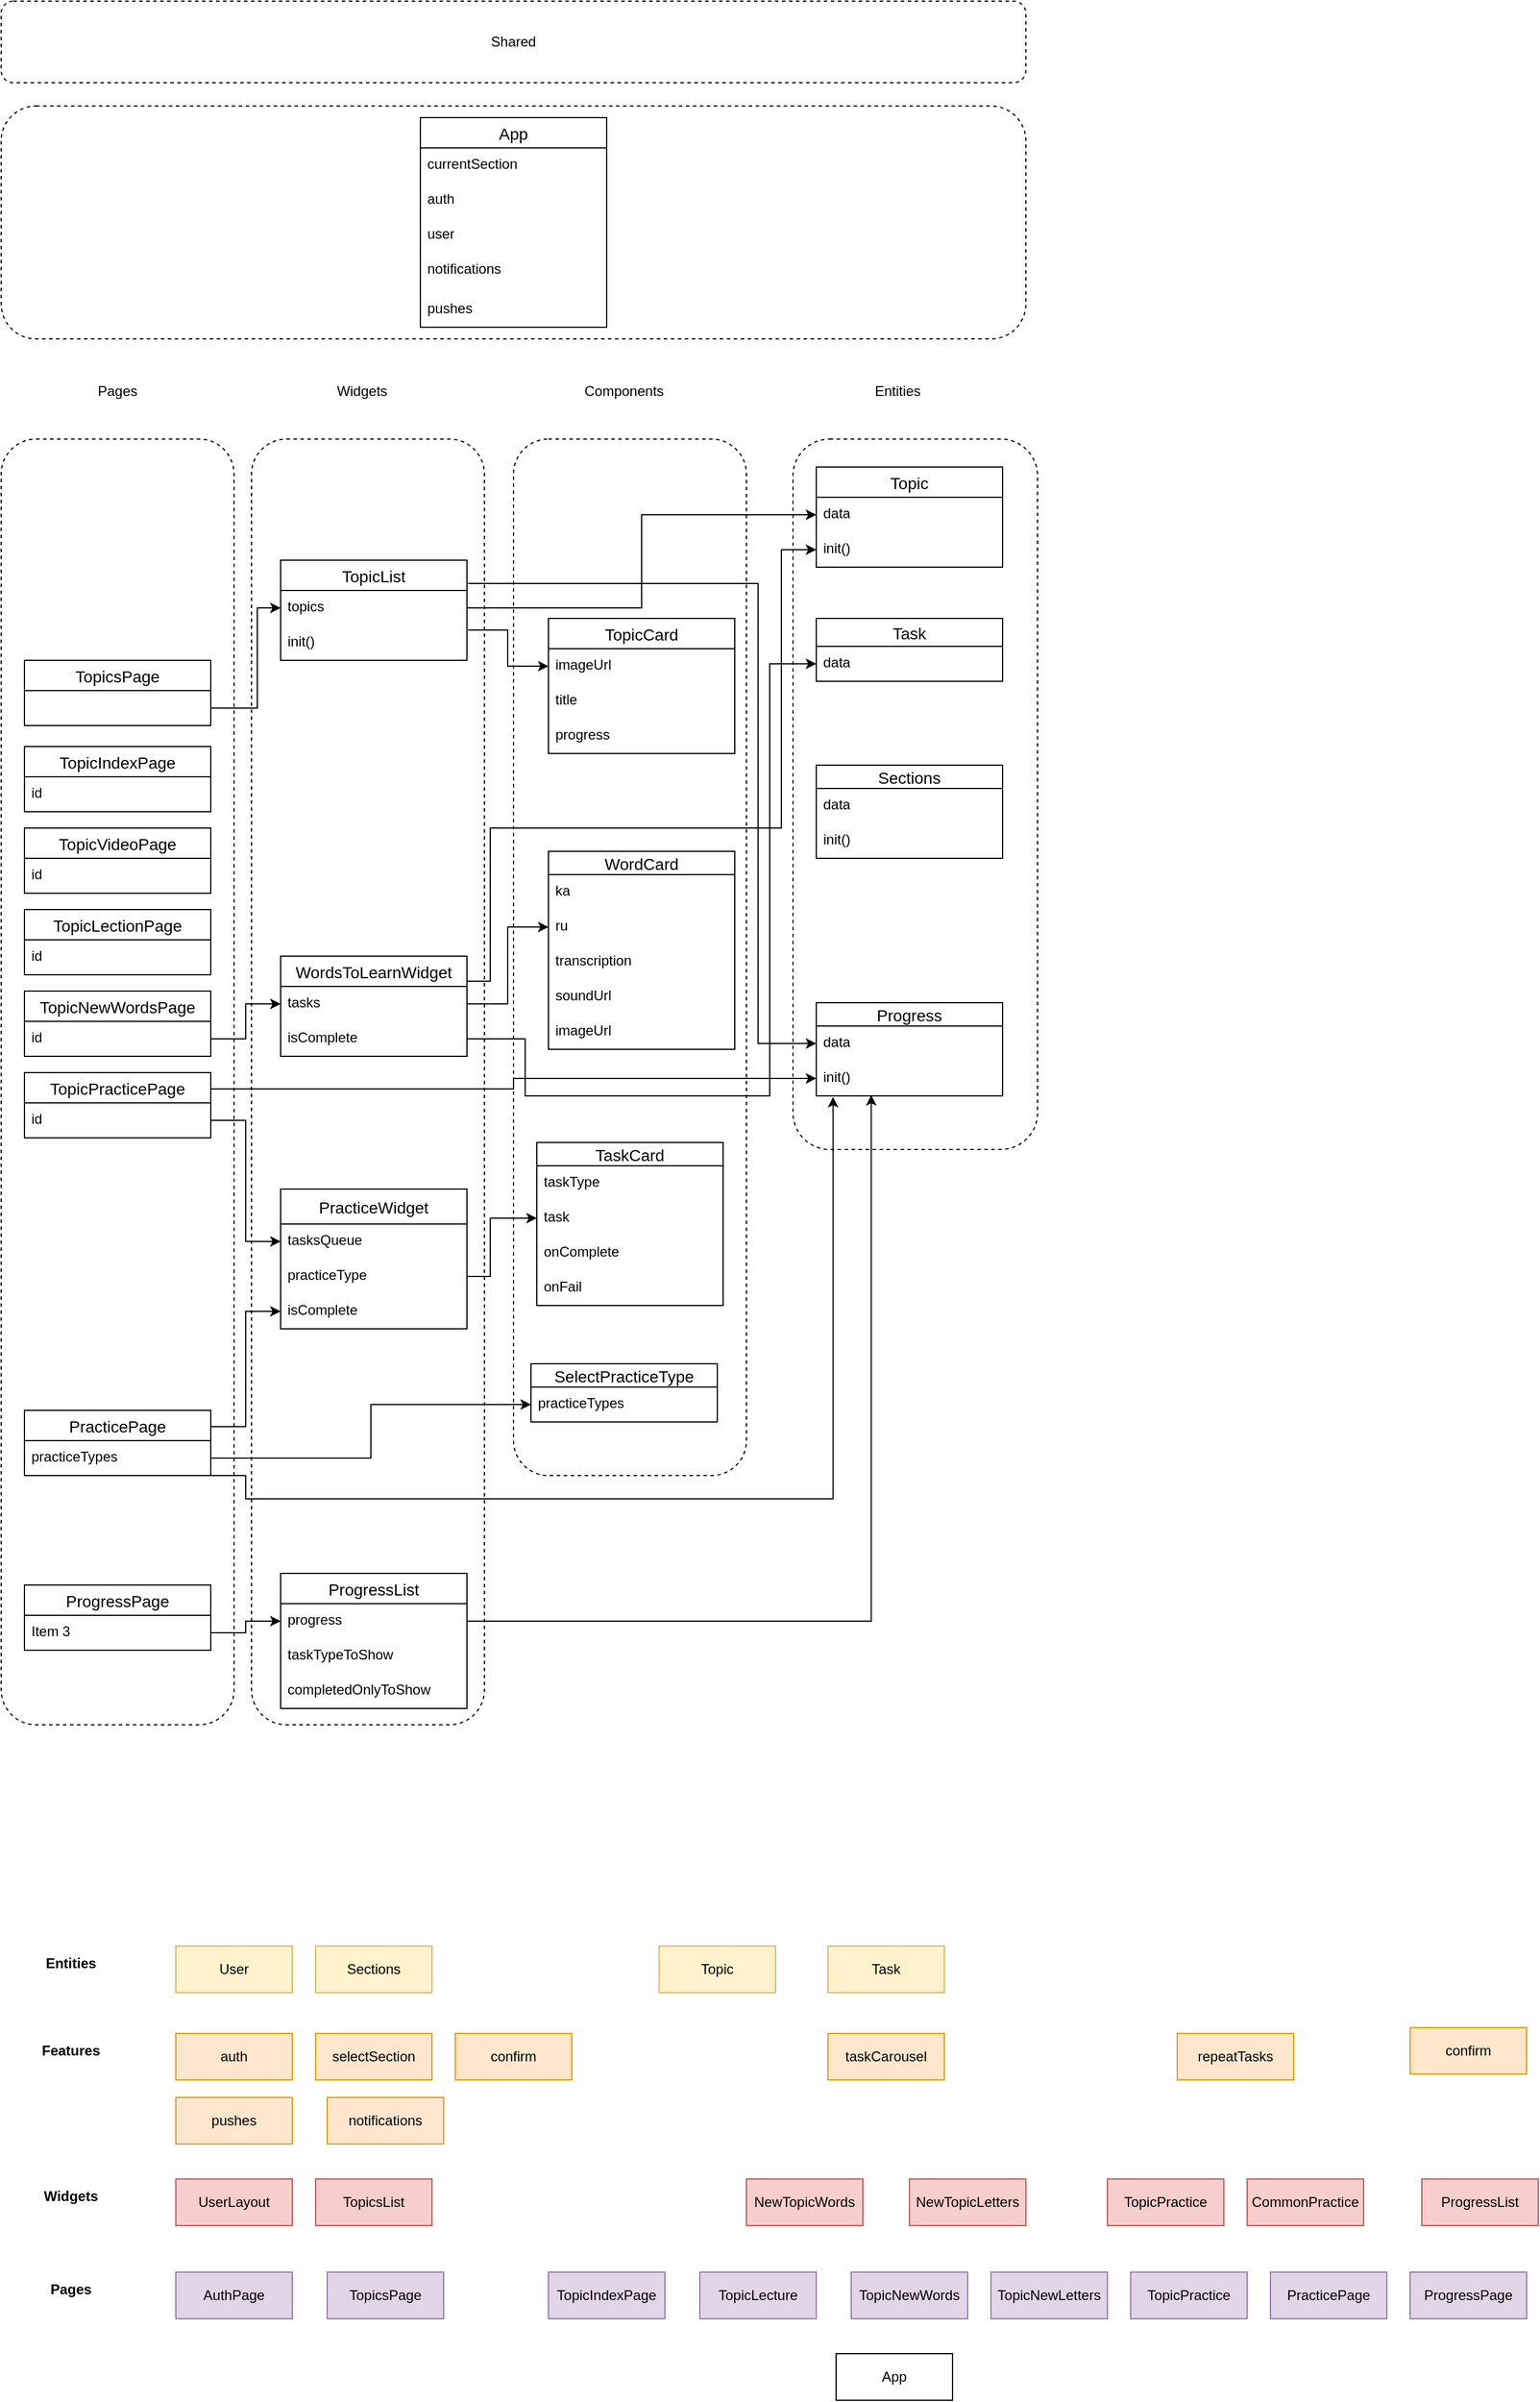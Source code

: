 <mxfile version="24.0.6" type="device">
  <diagram name="Page-1" id="sZi7YRQUznMkWtvt5kRm">
    <mxGraphModel dx="1313" dy="1832" grid="1" gridSize="10" guides="1" tooltips="1" connect="1" arrows="1" fold="1" page="1" pageScale="1" pageWidth="827" pageHeight="1169" math="0" shadow="0">
      <root>
        <mxCell id="0" />
        <mxCell id="1" parent="0" />
        <mxCell id="WkTNOZYevjF56CsXgl2D-112" value="" style="rounded=1;whiteSpace=wrap;html=1;dashed=1;" parent="1" vertex="1">
          <mxGeometry x="10" y="-300" width="880" height="200" as="geometry" />
        </mxCell>
        <mxCell id="WkTNOZYevjF56CsXgl2D-109" value="" style="rounded=1;whiteSpace=wrap;html=1;dashed=1;" parent="1" vertex="1">
          <mxGeometry x="10" y="-14" width="200" height="1104" as="geometry" />
        </mxCell>
        <mxCell id="WkTNOZYevjF56CsXgl2D-108" value="" style="rounded=1;whiteSpace=wrap;html=1;dashed=1;" parent="1" vertex="1">
          <mxGeometry x="225" y="-14" width="200" height="1104" as="geometry" />
        </mxCell>
        <mxCell id="WkTNOZYevjF56CsXgl2D-106" value="" style="rounded=1;whiteSpace=wrap;html=1;dashed=1;" parent="1" vertex="1">
          <mxGeometry x="450" y="-14" width="200" height="890" as="geometry" />
        </mxCell>
        <mxCell id="WkTNOZYevjF56CsXgl2D-104" value="" style="rounded=1;whiteSpace=wrap;html=1;dashed=1;" parent="1" vertex="1">
          <mxGeometry x="690" y="-14" width="210" height="610" as="geometry" />
        </mxCell>
        <mxCell id="WkTNOZYevjF56CsXgl2D-1" value="App" style="swimlane;fontStyle=0;childLayout=stackLayout;horizontal=1;startSize=26;horizontalStack=0;resizeParent=1;resizeParentMax=0;resizeLast=0;collapsible=1;marginBottom=0;align=center;fontSize=14;" parent="1" vertex="1">
          <mxGeometry x="370" y="-290" width="160" height="180" as="geometry" />
        </mxCell>
        <mxCell id="WkTNOZYevjF56CsXgl2D-2" value="currentSection" style="text;strokeColor=none;fillColor=none;spacingLeft=4;spacingRight=4;overflow=hidden;rotatable=0;points=[[0,0.5],[1,0.5]];portConstraint=eastwest;fontSize=12;whiteSpace=wrap;html=1;" parent="WkTNOZYevjF56CsXgl2D-1" vertex="1">
          <mxGeometry y="26" width="160" height="30" as="geometry" />
        </mxCell>
        <mxCell id="WkTNOZYevjF56CsXgl2D-3" value="auth" style="text;strokeColor=none;fillColor=none;spacingLeft=4;spacingRight=4;overflow=hidden;rotatable=0;points=[[0,0.5],[1,0.5]];portConstraint=eastwest;fontSize=12;whiteSpace=wrap;html=1;" parent="WkTNOZYevjF56CsXgl2D-1" vertex="1">
          <mxGeometry y="56" width="160" height="30" as="geometry" />
        </mxCell>
        <mxCell id="WkTNOZYevjF56CsXgl2D-4" value="user" style="text;strokeColor=none;fillColor=none;spacingLeft=4;spacingRight=4;overflow=hidden;rotatable=0;points=[[0,0.5],[1,0.5]];portConstraint=eastwest;fontSize=12;whiteSpace=wrap;html=1;" parent="WkTNOZYevjF56CsXgl2D-1" vertex="1">
          <mxGeometry y="86" width="160" height="30" as="geometry" />
        </mxCell>
        <mxCell id="WkTNOZYevjF56CsXgl2D-101" value="notifications" style="text;strokeColor=none;fillColor=none;spacingLeft=4;spacingRight=4;overflow=hidden;rotatable=0;points=[[0,0.5],[1,0.5]];portConstraint=eastwest;fontSize=12;whiteSpace=wrap;html=1;" parent="WkTNOZYevjF56CsXgl2D-1" vertex="1">
          <mxGeometry y="116" width="160" height="34" as="geometry" />
        </mxCell>
        <mxCell id="WkTNOZYevjF56CsXgl2D-102" value="pushes" style="text;strokeColor=none;fillColor=none;spacingLeft=4;spacingRight=4;overflow=hidden;rotatable=0;points=[[0,0.5],[1,0.5]];portConstraint=eastwest;fontSize=12;whiteSpace=wrap;html=1;" parent="WkTNOZYevjF56CsXgl2D-1" vertex="1">
          <mxGeometry y="150" width="160" height="30" as="geometry" />
        </mxCell>
        <mxCell id="WkTNOZYevjF56CsXgl2D-5" value="Topic" style="swimlane;fontStyle=0;childLayout=stackLayout;horizontal=1;startSize=26;horizontalStack=0;resizeParent=1;resizeParentMax=0;resizeLast=0;collapsible=1;marginBottom=0;align=center;fontSize=14;" parent="1" vertex="1">
          <mxGeometry x="710" y="10" width="160" height="86" as="geometry" />
        </mxCell>
        <mxCell id="WkTNOZYevjF56CsXgl2D-6" value="data" style="text;strokeColor=none;fillColor=none;spacingLeft=4;spacingRight=4;overflow=hidden;rotatable=0;points=[[0,0.5],[1,0.5]];portConstraint=eastwest;fontSize=12;whiteSpace=wrap;html=1;" parent="WkTNOZYevjF56CsXgl2D-5" vertex="1">
          <mxGeometry y="26" width="160" height="30" as="geometry" />
        </mxCell>
        <mxCell id="WkTNOZYevjF56CsXgl2D-8" value="init()" style="text;strokeColor=none;fillColor=none;spacingLeft=4;spacingRight=4;overflow=hidden;rotatable=0;points=[[0,0.5],[1,0.5]];portConstraint=eastwest;fontSize=12;whiteSpace=wrap;html=1;" parent="WkTNOZYevjF56CsXgl2D-5" vertex="1">
          <mxGeometry y="56" width="160" height="30" as="geometry" />
        </mxCell>
        <mxCell id="WkTNOZYevjF56CsXgl2D-9" value="Sections" style="swimlane;fontStyle=0;childLayout=stackLayout;horizontal=1;startSize=20;horizontalStack=0;resizeParent=1;resizeParentMax=0;resizeLast=0;collapsible=1;marginBottom=0;align=center;fontSize=14;" parent="1" vertex="1">
          <mxGeometry x="710" y="266" width="160" height="80" as="geometry" />
        </mxCell>
        <mxCell id="WkTNOZYevjF56CsXgl2D-10" value="data" style="text;strokeColor=none;fillColor=none;spacingLeft=4;spacingRight=4;overflow=hidden;rotatable=0;points=[[0,0.5],[1,0.5]];portConstraint=eastwest;fontSize=12;whiteSpace=wrap;html=1;" parent="WkTNOZYevjF56CsXgl2D-9" vertex="1">
          <mxGeometry y="20" width="160" height="30" as="geometry" />
        </mxCell>
        <mxCell id="WkTNOZYevjF56CsXgl2D-11" value="init()" style="text;strokeColor=none;fillColor=none;spacingLeft=4;spacingRight=4;overflow=hidden;rotatable=0;points=[[0,0.5],[1,0.5]];portConstraint=eastwest;fontSize=12;whiteSpace=wrap;html=1;" parent="WkTNOZYevjF56CsXgl2D-9" vertex="1">
          <mxGeometry y="50" width="160" height="30" as="geometry" />
        </mxCell>
        <mxCell id="WkTNOZYevjF56CsXgl2D-16" value="Progress" style="swimlane;fontStyle=0;childLayout=stackLayout;horizontal=1;startSize=20;horizontalStack=0;resizeParent=1;resizeParentMax=0;resizeLast=0;collapsible=1;marginBottom=0;align=center;fontSize=14;" parent="1" vertex="1">
          <mxGeometry x="710" y="470" width="160" height="80" as="geometry" />
        </mxCell>
        <mxCell id="WkTNOZYevjF56CsXgl2D-17" value="data" style="text;strokeColor=none;fillColor=none;spacingLeft=4;spacingRight=4;overflow=hidden;rotatable=0;points=[[0,0.5],[1,0.5]];portConstraint=eastwest;fontSize=12;whiteSpace=wrap;html=1;" parent="WkTNOZYevjF56CsXgl2D-16" vertex="1">
          <mxGeometry y="20" width="160" height="30" as="geometry" />
        </mxCell>
        <mxCell id="WkTNOZYevjF56CsXgl2D-18" value="init()" style="text;strokeColor=none;fillColor=none;spacingLeft=4;spacingRight=4;overflow=hidden;rotatable=0;points=[[0,0.5],[1,0.5]];portConstraint=eastwest;fontSize=12;whiteSpace=wrap;html=1;" parent="WkTNOZYevjF56CsXgl2D-16" vertex="1">
          <mxGeometry y="50" width="160" height="30" as="geometry" />
        </mxCell>
        <mxCell id="WkTNOZYevjF56CsXgl2D-23" value="TopicsPage" style="swimlane;fontStyle=0;childLayout=stackLayout;horizontal=1;startSize=26;horizontalStack=0;resizeParent=1;resizeParentMax=0;resizeLast=0;collapsible=1;marginBottom=0;align=center;fontSize=14;" parent="1" vertex="1">
          <mxGeometry x="30" y="176" width="160" height="56" as="geometry" />
        </mxCell>
        <mxCell id="WkTNOZYevjF56CsXgl2D-27" value="PracticePage" style="swimlane;fontStyle=0;childLayout=stackLayout;horizontal=1;startSize=26;horizontalStack=0;resizeParent=1;resizeParentMax=0;resizeLast=0;collapsible=1;marginBottom=0;align=center;fontSize=14;" parent="1" vertex="1">
          <mxGeometry x="30" y="820" width="160" height="56" as="geometry" />
        </mxCell>
        <mxCell id="WkTNOZYevjF56CsXgl2D-28" value="practiceTypes" style="text;strokeColor=none;fillColor=none;spacingLeft=4;spacingRight=4;overflow=hidden;rotatable=0;points=[[0,0.5],[1,0.5]];portConstraint=eastwest;fontSize=12;whiteSpace=wrap;html=1;" parent="WkTNOZYevjF56CsXgl2D-27" vertex="1">
          <mxGeometry y="26" width="160" height="30" as="geometry" />
        </mxCell>
        <mxCell id="WkTNOZYevjF56CsXgl2D-29" value="Task" style="swimlane;fontStyle=0;childLayout=stackLayout;horizontal=1;startSize=24;horizontalStack=0;resizeParent=1;resizeParentMax=0;resizeLast=0;collapsible=1;marginBottom=0;align=center;fontSize=14;" parent="1" vertex="1">
          <mxGeometry x="710" y="140" width="160" height="54" as="geometry" />
        </mxCell>
        <mxCell id="WkTNOZYevjF56CsXgl2D-30" value="data" style="text;strokeColor=none;fillColor=none;spacingLeft=4;spacingRight=4;overflow=hidden;rotatable=0;points=[[0,0.5],[1,0.5]];portConstraint=eastwest;fontSize=12;whiteSpace=wrap;html=1;" parent="WkTNOZYevjF56CsXgl2D-29" vertex="1">
          <mxGeometry y="24" width="160" height="30" as="geometry" />
        </mxCell>
        <mxCell id="WkTNOZYevjF56CsXgl2D-33" value="ProgressPage" style="swimlane;fontStyle=0;childLayout=stackLayout;horizontal=1;startSize=26;horizontalStack=0;resizeParent=1;resizeParentMax=0;resizeLast=0;collapsible=1;marginBottom=0;align=center;fontSize=14;" parent="1" vertex="1">
          <mxGeometry x="30" y="970" width="160" height="56" as="geometry" />
        </mxCell>
        <mxCell id="WkTNOZYevjF56CsXgl2D-34" value="Item 3" style="text;strokeColor=none;fillColor=none;spacingLeft=4;spacingRight=4;overflow=hidden;rotatable=0;points=[[0,0.5],[1,0.5]];portConstraint=eastwest;fontSize=12;whiteSpace=wrap;html=1;" parent="WkTNOZYevjF56CsXgl2D-33" vertex="1">
          <mxGeometry y="26" width="160" height="30" as="geometry" />
        </mxCell>
        <mxCell id="WkTNOZYevjF56CsXgl2D-35" value="TopicIndexPage" style="swimlane;fontStyle=0;childLayout=stackLayout;horizontal=1;startSize=26;horizontalStack=0;resizeParent=1;resizeParentMax=0;resizeLast=0;collapsible=1;marginBottom=0;align=center;fontSize=14;" parent="1" vertex="1">
          <mxGeometry x="30" y="250" width="160" height="56" as="geometry" />
        </mxCell>
        <mxCell id="WkTNOZYevjF56CsXgl2D-36" value="id" style="text;strokeColor=none;fillColor=none;spacingLeft=4;spacingRight=4;overflow=hidden;rotatable=0;points=[[0,0.5],[1,0.5]];portConstraint=eastwest;fontSize=12;whiteSpace=wrap;html=1;" parent="WkTNOZYevjF56CsXgl2D-35" vertex="1">
          <mxGeometry y="26" width="160" height="30" as="geometry" />
        </mxCell>
        <mxCell id="WkTNOZYevjF56CsXgl2D-37" value="TopicVideoPage" style="swimlane;fontStyle=0;childLayout=stackLayout;horizontal=1;startSize=26;horizontalStack=0;resizeParent=1;resizeParentMax=0;resizeLast=0;collapsible=1;marginBottom=0;align=center;fontSize=14;" parent="1" vertex="1">
          <mxGeometry x="30" y="320" width="160" height="56" as="geometry" />
        </mxCell>
        <mxCell id="WkTNOZYevjF56CsXgl2D-38" value="id" style="text;strokeColor=none;fillColor=none;spacingLeft=4;spacingRight=4;overflow=hidden;rotatable=0;points=[[0,0.5],[1,0.5]];portConstraint=eastwest;fontSize=12;whiteSpace=wrap;html=1;" parent="WkTNOZYevjF56CsXgl2D-37" vertex="1">
          <mxGeometry y="26" width="160" height="30" as="geometry" />
        </mxCell>
        <mxCell id="WkTNOZYevjF56CsXgl2D-39" value="TopicLectionPage" style="swimlane;fontStyle=0;childLayout=stackLayout;horizontal=1;startSize=26;horizontalStack=0;resizeParent=1;resizeParentMax=0;resizeLast=0;collapsible=1;marginBottom=0;align=center;fontSize=14;" parent="1" vertex="1">
          <mxGeometry x="30" y="390" width="160" height="56" as="geometry" />
        </mxCell>
        <mxCell id="WkTNOZYevjF56CsXgl2D-40" value="id" style="text;strokeColor=none;fillColor=none;spacingLeft=4;spacingRight=4;overflow=hidden;rotatable=0;points=[[0,0.5],[1,0.5]];portConstraint=eastwest;fontSize=12;whiteSpace=wrap;html=1;" parent="WkTNOZYevjF56CsXgl2D-39" vertex="1">
          <mxGeometry y="26" width="160" height="30" as="geometry" />
        </mxCell>
        <mxCell id="WkTNOZYevjF56CsXgl2D-42" value="TopicNewWordsPage" style="swimlane;fontStyle=0;childLayout=stackLayout;horizontal=1;startSize=26;horizontalStack=0;resizeParent=1;resizeParentMax=0;resizeLast=0;collapsible=1;marginBottom=0;align=center;fontSize=14;" parent="1" vertex="1">
          <mxGeometry x="30" y="460" width="160" height="56" as="geometry" />
        </mxCell>
        <mxCell id="WkTNOZYevjF56CsXgl2D-43" value="id" style="text;strokeColor=none;fillColor=none;spacingLeft=4;spacingRight=4;overflow=hidden;rotatable=0;points=[[0,0.5],[1,0.5]];portConstraint=eastwest;fontSize=12;whiteSpace=wrap;html=1;" parent="WkTNOZYevjF56CsXgl2D-42" vertex="1">
          <mxGeometry y="26" width="160" height="30" as="geometry" />
        </mxCell>
        <mxCell id="WkTNOZYevjF56CsXgl2D-44" value="TopicPracticePage" style="swimlane;fontStyle=0;childLayout=stackLayout;horizontal=1;startSize=26;horizontalStack=0;resizeParent=1;resizeParentMax=0;resizeLast=0;collapsible=1;marginBottom=0;align=center;fontSize=14;" parent="1" vertex="1">
          <mxGeometry x="30" y="530" width="160" height="56" as="geometry" />
        </mxCell>
        <mxCell id="WkTNOZYevjF56CsXgl2D-45" value="id" style="text;strokeColor=none;fillColor=none;spacingLeft=4;spacingRight=4;overflow=hidden;rotatable=0;points=[[0,0.5],[1,0.5]];portConstraint=eastwest;fontSize=12;whiteSpace=wrap;html=1;" parent="WkTNOZYevjF56CsXgl2D-44" vertex="1">
          <mxGeometry y="26" width="160" height="30" as="geometry" />
        </mxCell>
        <mxCell id="WkTNOZYevjF56CsXgl2D-46" value="TopicList" style="swimlane;fontStyle=0;childLayout=stackLayout;horizontal=1;startSize=26;horizontalStack=0;resizeParent=1;resizeParentMax=0;resizeLast=0;collapsible=1;marginBottom=0;align=center;fontSize=14;" parent="1" vertex="1">
          <mxGeometry x="250" y="90" width="160" height="86" as="geometry" />
        </mxCell>
        <mxCell id="WkTNOZYevjF56CsXgl2D-47" value="topics" style="text;strokeColor=none;fillColor=none;spacingLeft=4;spacingRight=4;overflow=hidden;rotatable=0;points=[[0,0.5],[1,0.5]];portConstraint=eastwest;fontSize=12;whiteSpace=wrap;html=1;" parent="WkTNOZYevjF56CsXgl2D-46" vertex="1">
          <mxGeometry y="26" width="160" height="30" as="geometry" />
        </mxCell>
        <mxCell id="WkTNOZYevjF56CsXgl2D-48" value="init()" style="text;strokeColor=none;fillColor=none;spacingLeft=4;spacingRight=4;overflow=hidden;rotatable=0;points=[[0,0.5],[1,0.5]];portConstraint=eastwest;fontSize=12;whiteSpace=wrap;html=1;" parent="WkTNOZYevjF56CsXgl2D-46" vertex="1">
          <mxGeometry y="56" width="160" height="30" as="geometry" />
        </mxCell>
        <mxCell id="WkTNOZYevjF56CsXgl2D-50" style="edgeStyle=orthogonalEdgeStyle;rounded=0;orthogonalLoop=1;jettySize=auto;html=1;exitX=1;exitY=0.75;exitDx=0;exitDy=0;entryX=0;entryY=0.5;entryDx=0;entryDy=0;" parent="1" source="WkTNOZYevjF56CsXgl2D-23" target="WkTNOZYevjF56CsXgl2D-47" edge="1">
          <mxGeometry relative="1" as="geometry">
            <mxPoint x="230" y="217" as="sourcePoint" />
            <Array as="points">
              <mxPoint x="230" y="217" />
              <mxPoint x="230" y="131" />
            </Array>
          </mxGeometry>
        </mxCell>
        <mxCell id="WkTNOZYevjF56CsXgl2D-51" value="TopicCard" style="swimlane;fontStyle=0;childLayout=stackLayout;horizontal=1;startSize=26;horizontalStack=0;resizeParent=1;resizeParentMax=0;resizeLast=0;collapsible=1;marginBottom=0;align=center;fontSize=14;" parent="1" vertex="1">
          <mxGeometry x="480" y="140" width="160" height="116" as="geometry" />
        </mxCell>
        <mxCell id="WkTNOZYevjF56CsXgl2D-52" value="imageUrl" style="text;strokeColor=none;fillColor=none;spacingLeft=4;spacingRight=4;overflow=hidden;rotatable=0;points=[[0,0.5],[1,0.5]];portConstraint=eastwest;fontSize=12;whiteSpace=wrap;html=1;" parent="WkTNOZYevjF56CsXgl2D-51" vertex="1">
          <mxGeometry y="26" width="160" height="30" as="geometry" />
        </mxCell>
        <mxCell id="WkTNOZYevjF56CsXgl2D-53" value="title" style="text;strokeColor=none;fillColor=none;spacingLeft=4;spacingRight=4;overflow=hidden;rotatable=0;points=[[0,0.5],[1,0.5]];portConstraint=eastwest;fontSize=12;whiteSpace=wrap;html=1;" parent="WkTNOZYevjF56CsXgl2D-51" vertex="1">
          <mxGeometry y="56" width="160" height="30" as="geometry" />
        </mxCell>
        <mxCell id="WkTNOZYevjF56CsXgl2D-54" value="progress" style="text;strokeColor=none;fillColor=none;spacingLeft=4;spacingRight=4;overflow=hidden;rotatable=0;points=[[0,0.5],[1,0.5]];portConstraint=eastwest;fontSize=12;whiteSpace=wrap;html=1;" parent="WkTNOZYevjF56CsXgl2D-51" vertex="1">
          <mxGeometry y="86" width="160" height="30" as="geometry" />
        </mxCell>
        <mxCell id="WkTNOZYevjF56CsXgl2D-58" value="WordsToLearnWidget" style="swimlane;fontStyle=0;childLayout=stackLayout;horizontal=1;startSize=26;horizontalStack=0;resizeParent=1;resizeParentMax=0;resizeLast=0;collapsible=1;marginBottom=0;align=center;fontSize=14;" parent="1" vertex="1">
          <mxGeometry x="250" y="430" width="160" height="86" as="geometry" />
        </mxCell>
        <mxCell id="WkTNOZYevjF56CsXgl2D-59" value="tasks" style="text;strokeColor=none;fillColor=none;spacingLeft=4;spacingRight=4;overflow=hidden;rotatable=0;points=[[0,0.5],[1,0.5]];portConstraint=eastwest;fontSize=12;whiteSpace=wrap;html=1;" parent="WkTNOZYevjF56CsXgl2D-58" vertex="1">
          <mxGeometry y="26" width="160" height="30" as="geometry" />
        </mxCell>
        <mxCell id="WkTNOZYevjF56CsXgl2D-60" value="isComplete" style="text;strokeColor=none;fillColor=none;spacingLeft=4;spacingRight=4;overflow=hidden;rotatable=0;points=[[0,0.5],[1,0.5]];portConstraint=eastwest;fontSize=12;whiteSpace=wrap;html=1;" parent="WkTNOZYevjF56CsXgl2D-58" vertex="1">
          <mxGeometry y="56" width="160" height="30" as="geometry" />
        </mxCell>
        <mxCell id="WkTNOZYevjF56CsXgl2D-62" value="WordCard" style="swimlane;fontStyle=0;childLayout=stackLayout;horizontal=1;startSize=20;horizontalStack=0;resizeParent=1;resizeParentMax=0;resizeLast=0;collapsible=1;marginBottom=0;align=center;fontSize=14;" parent="1" vertex="1">
          <mxGeometry x="480" y="340" width="160" height="170" as="geometry" />
        </mxCell>
        <mxCell id="WkTNOZYevjF56CsXgl2D-63" value="ka" style="text;strokeColor=none;fillColor=none;spacingLeft=4;spacingRight=4;overflow=hidden;rotatable=0;points=[[0,0.5],[1,0.5]];portConstraint=eastwest;fontSize=12;whiteSpace=wrap;html=1;" parent="WkTNOZYevjF56CsXgl2D-62" vertex="1">
          <mxGeometry y="20" width="160" height="30" as="geometry" />
        </mxCell>
        <mxCell id="WkTNOZYevjF56CsXgl2D-64" value="ru" style="text;strokeColor=none;fillColor=none;spacingLeft=4;spacingRight=4;overflow=hidden;rotatable=0;points=[[0,0.5],[1,0.5]];portConstraint=eastwest;fontSize=12;whiteSpace=wrap;html=1;" parent="WkTNOZYevjF56CsXgl2D-62" vertex="1">
          <mxGeometry y="50" width="160" height="30" as="geometry" />
        </mxCell>
        <mxCell id="WkTNOZYevjF56CsXgl2D-65" value="transcription" style="text;strokeColor=none;fillColor=none;spacingLeft=4;spacingRight=4;overflow=hidden;rotatable=0;points=[[0,0.5],[1,0.5]];portConstraint=eastwest;fontSize=12;whiteSpace=wrap;html=1;" parent="WkTNOZYevjF56CsXgl2D-62" vertex="1">
          <mxGeometry y="80" width="160" height="30" as="geometry" />
        </mxCell>
        <mxCell id="WkTNOZYevjF56CsXgl2D-66" value="soundUrl" style="text;strokeColor=none;fillColor=none;spacingLeft=4;spacingRight=4;overflow=hidden;rotatable=0;points=[[0,0.5],[1,0.5]];portConstraint=eastwest;fontSize=12;whiteSpace=wrap;html=1;" parent="WkTNOZYevjF56CsXgl2D-62" vertex="1">
          <mxGeometry y="110" width="160" height="30" as="geometry" />
        </mxCell>
        <mxCell id="WkTNOZYevjF56CsXgl2D-67" value="imageUrl" style="text;strokeColor=none;fillColor=none;spacingLeft=4;spacingRight=4;overflow=hidden;rotatable=0;points=[[0,0.5],[1,0.5]];portConstraint=eastwest;fontSize=12;whiteSpace=wrap;html=1;" parent="WkTNOZYevjF56CsXgl2D-62" vertex="1">
          <mxGeometry y="140" width="160" height="30" as="geometry" />
        </mxCell>
        <mxCell id="WkTNOZYevjF56CsXgl2D-70" style="edgeStyle=orthogonalEdgeStyle;rounded=0;orthogonalLoop=1;jettySize=auto;html=1;exitX=1;exitY=0.25;exitDx=0;exitDy=0;entryX=0;entryY=0.5;entryDx=0;entryDy=0;" parent="1" source="WkTNOZYevjF56CsXgl2D-58" target="WkTNOZYevjF56CsXgl2D-8" edge="1">
          <mxGeometry relative="1" as="geometry">
            <Array as="points">
              <mxPoint x="430" y="451" />
              <mxPoint x="430" y="320" />
              <mxPoint x="680" y="320" />
              <mxPoint x="680" y="81" />
            </Array>
          </mxGeometry>
        </mxCell>
        <mxCell id="WkTNOZYevjF56CsXgl2D-72" value="PracticeWidget" style="swimlane;fontStyle=0;childLayout=stackLayout;horizontal=1;startSize=30;horizontalStack=0;resizeParent=1;resizeParentMax=0;resizeLast=0;collapsible=1;marginBottom=0;align=center;fontSize=14;" parent="1" vertex="1">
          <mxGeometry x="250" y="630" width="160" height="120" as="geometry" />
        </mxCell>
        <mxCell id="WkTNOZYevjF56CsXgl2D-73" value="tasksQueue" style="text;strokeColor=none;fillColor=none;spacingLeft=4;spacingRight=4;overflow=hidden;rotatable=0;points=[[0,0.5],[1,0.5]];portConstraint=eastwest;fontSize=12;whiteSpace=wrap;html=1;" parent="WkTNOZYevjF56CsXgl2D-72" vertex="1">
          <mxGeometry y="30" width="160" height="30" as="geometry" />
        </mxCell>
        <mxCell id="WkTNOZYevjF56CsXgl2D-74" value="practiceType" style="text;strokeColor=none;fillColor=none;spacingLeft=4;spacingRight=4;overflow=hidden;rotatable=0;points=[[0,0.5],[1,0.5]];portConstraint=eastwest;fontSize=12;whiteSpace=wrap;html=1;" parent="WkTNOZYevjF56CsXgl2D-72" vertex="1">
          <mxGeometry y="60" width="160" height="30" as="geometry" />
        </mxCell>
        <mxCell id="WkTNOZYevjF56CsXgl2D-75" value="isComplete" style="text;strokeColor=none;fillColor=none;spacingLeft=4;spacingRight=4;overflow=hidden;rotatable=0;points=[[0,0.5],[1,0.5]];portConstraint=eastwest;fontSize=12;whiteSpace=wrap;html=1;" parent="WkTNOZYevjF56CsXgl2D-72" vertex="1">
          <mxGeometry y="90" width="160" height="30" as="geometry" />
        </mxCell>
        <mxCell id="WkTNOZYevjF56CsXgl2D-77" value="SelectPracticeType" style="swimlane;fontStyle=0;childLayout=stackLayout;horizontal=1;startSize=20;horizontalStack=0;resizeParent=1;resizeParentMax=0;resizeLast=0;collapsible=1;marginBottom=0;align=center;fontSize=14;" parent="1" vertex="1">
          <mxGeometry x="465" y="780" width="160" height="50" as="geometry" />
        </mxCell>
        <mxCell id="WkTNOZYevjF56CsXgl2D-78" value="practiceTypes" style="text;strokeColor=none;fillColor=none;spacingLeft=4;spacingRight=4;overflow=hidden;rotatable=0;points=[[0,0.5],[1,0.5]];portConstraint=eastwest;fontSize=12;whiteSpace=wrap;html=1;" parent="WkTNOZYevjF56CsXgl2D-77" vertex="1">
          <mxGeometry y="20" width="160" height="30" as="geometry" />
        </mxCell>
        <mxCell id="WkTNOZYevjF56CsXgl2D-82" style="edgeStyle=orthogonalEdgeStyle;rounded=0;orthogonalLoop=1;jettySize=auto;html=1;exitX=1;exitY=0.25;exitDx=0;exitDy=0;entryX=0;entryY=0.5;entryDx=0;entryDy=0;" parent="1" source="WkTNOZYevjF56CsXgl2D-27" target="WkTNOZYevjF56CsXgl2D-75" edge="1">
          <mxGeometry relative="1" as="geometry">
            <Array as="points">
              <mxPoint x="220" y="834" />
              <mxPoint x="220" y="735" />
            </Array>
          </mxGeometry>
        </mxCell>
        <mxCell id="WkTNOZYevjF56CsXgl2D-87" value="TaskCard" style="swimlane;fontStyle=0;childLayout=stackLayout;horizontal=1;startSize=20;horizontalStack=0;resizeParent=1;resizeParentMax=0;resizeLast=0;collapsible=1;marginBottom=0;align=center;fontSize=14;" parent="1" vertex="1">
          <mxGeometry x="470" y="590" width="160" height="140" as="geometry" />
        </mxCell>
        <mxCell id="WkTNOZYevjF56CsXgl2D-88" value="taskType" style="text;strokeColor=none;fillColor=none;spacingLeft=4;spacingRight=4;overflow=hidden;rotatable=0;points=[[0,0.5],[1,0.5]];portConstraint=eastwest;fontSize=12;whiteSpace=wrap;html=1;" parent="WkTNOZYevjF56CsXgl2D-87" vertex="1">
          <mxGeometry y="20" width="160" height="30" as="geometry" />
        </mxCell>
        <mxCell id="WkTNOZYevjF56CsXgl2D-89" value="task" style="text;strokeColor=none;fillColor=none;spacingLeft=4;spacingRight=4;overflow=hidden;rotatable=0;points=[[0,0.5],[1,0.5]];portConstraint=eastwest;fontSize=12;whiteSpace=wrap;html=1;" parent="WkTNOZYevjF56CsXgl2D-87" vertex="1">
          <mxGeometry y="50" width="160" height="30" as="geometry" />
        </mxCell>
        <mxCell id="WkTNOZYevjF56CsXgl2D-90" value="onComplete" style="text;strokeColor=none;fillColor=none;spacingLeft=4;spacingRight=4;overflow=hidden;rotatable=0;points=[[0,0.5],[1,0.5]];portConstraint=eastwest;fontSize=12;whiteSpace=wrap;html=1;" parent="WkTNOZYevjF56CsXgl2D-87" vertex="1">
          <mxGeometry y="80" width="160" height="30" as="geometry" />
        </mxCell>
        <mxCell id="WkTNOZYevjF56CsXgl2D-91" value="onFail" style="text;strokeColor=none;fillColor=none;spacingLeft=4;spacingRight=4;overflow=hidden;rotatable=0;points=[[0,0.5],[1,0.5]];portConstraint=eastwest;fontSize=12;whiteSpace=wrap;html=1;" parent="WkTNOZYevjF56CsXgl2D-87" vertex="1">
          <mxGeometry y="110" width="160" height="30" as="geometry" />
        </mxCell>
        <mxCell id="WkTNOZYevjF56CsXgl2D-93" style="edgeStyle=orthogonalEdgeStyle;rounded=0;orthogonalLoop=1;jettySize=auto;html=1;exitX=1;exitY=0.25;exitDx=0;exitDy=0;entryX=0;entryY=0.5;entryDx=0;entryDy=0;" parent="1" source="WkTNOZYevjF56CsXgl2D-44" target="WkTNOZYevjF56CsXgl2D-18" edge="1">
          <mxGeometry relative="1" as="geometry" />
        </mxCell>
        <mxCell id="WkTNOZYevjF56CsXgl2D-94" style="edgeStyle=orthogonalEdgeStyle;rounded=0;orthogonalLoop=1;jettySize=auto;html=1;exitX=1;exitY=1;exitDx=0;exitDy=0;entryX=0.09;entryY=1.031;entryDx=0;entryDy=0;entryPerimeter=0;" parent="1" source="WkTNOZYevjF56CsXgl2D-27" target="WkTNOZYevjF56CsXgl2D-18" edge="1">
          <mxGeometry relative="1" as="geometry">
            <Array as="points">
              <mxPoint x="220" y="876" />
              <mxPoint x="220" y="896" />
              <mxPoint x="724" y="896" />
            </Array>
          </mxGeometry>
        </mxCell>
        <mxCell id="WkTNOZYevjF56CsXgl2D-95" value="ProgressList" style="swimlane;fontStyle=0;childLayout=stackLayout;horizontal=1;startSize=26;horizontalStack=0;resizeParent=1;resizeParentMax=0;resizeLast=0;collapsible=1;marginBottom=0;align=center;fontSize=14;" parent="1" vertex="1">
          <mxGeometry x="250" y="960" width="160" height="116" as="geometry" />
        </mxCell>
        <mxCell id="WkTNOZYevjF56CsXgl2D-96" value="progress" style="text;strokeColor=none;fillColor=none;spacingLeft=4;spacingRight=4;overflow=hidden;rotatable=0;points=[[0,0.5],[1,0.5]];portConstraint=eastwest;fontSize=12;whiteSpace=wrap;html=1;" parent="WkTNOZYevjF56CsXgl2D-95" vertex="1">
          <mxGeometry y="26" width="160" height="30" as="geometry" />
        </mxCell>
        <mxCell id="WkTNOZYevjF56CsXgl2D-97" value="taskTypeToShow" style="text;strokeColor=none;fillColor=none;spacingLeft=4;spacingRight=4;overflow=hidden;rotatable=0;points=[[0,0.5],[1,0.5]];portConstraint=eastwest;fontSize=12;whiteSpace=wrap;html=1;" parent="WkTNOZYevjF56CsXgl2D-95" vertex="1">
          <mxGeometry y="56" width="160" height="30" as="geometry" />
        </mxCell>
        <mxCell id="WkTNOZYevjF56CsXgl2D-98" value="completedOnlyToShow" style="text;strokeColor=none;fillColor=none;spacingLeft=4;spacingRight=4;overflow=hidden;rotatable=0;points=[[0,0.5],[1,0.5]];portConstraint=eastwest;fontSize=12;whiteSpace=wrap;html=1;" parent="WkTNOZYevjF56CsXgl2D-95" vertex="1">
          <mxGeometry y="86" width="160" height="30" as="geometry" />
        </mxCell>
        <mxCell id="WkTNOZYevjF56CsXgl2D-57" style="edgeStyle=orthogonalEdgeStyle;rounded=0;orthogonalLoop=1;jettySize=auto;html=1;exitX=1.006;exitY=-0.2;exitDx=0;exitDy=0;entryX=0;entryY=0.5;entryDx=0;entryDy=0;exitPerimeter=0;" parent="1" source="WkTNOZYevjF56CsXgl2D-47" target="WkTNOZYevjF56CsXgl2D-17" edge="1">
          <mxGeometry relative="1" as="geometry">
            <Array as="points">
              <mxPoint x="660" y="110" />
              <mxPoint x="660" y="505" />
            </Array>
          </mxGeometry>
        </mxCell>
        <mxCell id="WkTNOZYevjF56CsXgl2D-56" style="edgeStyle=orthogonalEdgeStyle;rounded=0;orthogonalLoop=1;jettySize=auto;html=1;exitX=1;exitY=0.5;exitDx=0;exitDy=0;entryX=0;entryY=0.5;entryDx=0;entryDy=0;" parent="1" source="WkTNOZYevjF56CsXgl2D-47" target="WkTNOZYevjF56CsXgl2D-6" edge="1">
          <mxGeometry relative="1" as="geometry" />
        </mxCell>
        <mxCell id="WkTNOZYevjF56CsXgl2D-55" style="edgeStyle=orthogonalEdgeStyle;rounded=0;orthogonalLoop=1;jettySize=auto;html=1;exitX=1.006;exitY=0.133;exitDx=0;exitDy=0;entryX=0;entryY=0.5;entryDx=0;entryDy=0;exitPerimeter=0;" parent="1" source="WkTNOZYevjF56CsXgl2D-48" target="WkTNOZYevjF56CsXgl2D-52" edge="1">
          <mxGeometry relative="1" as="geometry" />
        </mxCell>
        <mxCell id="WkTNOZYevjF56CsXgl2D-68" style="edgeStyle=orthogonalEdgeStyle;rounded=0;orthogonalLoop=1;jettySize=auto;html=1;exitX=1;exitY=0.5;exitDx=0;exitDy=0;entryX=0;entryY=0.5;entryDx=0;entryDy=0;" parent="1" source="WkTNOZYevjF56CsXgl2D-59" target="WkTNOZYevjF56CsXgl2D-64" edge="1">
          <mxGeometry relative="1" as="geometry" />
        </mxCell>
        <mxCell id="WkTNOZYevjF56CsXgl2D-69" style="edgeStyle=orthogonalEdgeStyle;rounded=0;orthogonalLoop=1;jettySize=auto;html=1;exitX=1;exitY=0.5;exitDx=0;exitDy=0;entryX=0;entryY=0.5;entryDx=0;entryDy=0;" parent="1" source="WkTNOZYevjF56CsXgl2D-60" target="WkTNOZYevjF56CsXgl2D-30" edge="1">
          <mxGeometry relative="1" as="geometry">
            <Array as="points">
              <mxPoint x="460" y="501" />
              <mxPoint x="460" y="550" />
              <mxPoint x="670" y="550" />
              <mxPoint x="670" y="179" />
            </Array>
          </mxGeometry>
        </mxCell>
        <mxCell id="WkTNOZYevjF56CsXgl2D-71" style="edgeStyle=orthogonalEdgeStyle;rounded=0;orthogonalLoop=1;jettySize=auto;html=1;exitX=1;exitY=0.5;exitDx=0;exitDy=0;entryX=0;entryY=0.5;entryDx=0;entryDy=0;" parent="1" source="WkTNOZYevjF56CsXgl2D-43" target="WkTNOZYevjF56CsXgl2D-59" edge="1">
          <mxGeometry relative="1" as="geometry" />
        </mxCell>
        <mxCell id="WkTNOZYevjF56CsXgl2D-76" style="edgeStyle=orthogonalEdgeStyle;rounded=0;orthogonalLoop=1;jettySize=auto;html=1;exitX=1;exitY=0.5;exitDx=0;exitDy=0;entryX=0;entryY=0.5;entryDx=0;entryDy=0;" parent="1" source="WkTNOZYevjF56CsXgl2D-45" target="WkTNOZYevjF56CsXgl2D-73" edge="1">
          <mxGeometry relative="1" as="geometry" />
        </mxCell>
        <mxCell id="WkTNOZYevjF56CsXgl2D-92" style="edgeStyle=orthogonalEdgeStyle;rounded=0;orthogonalLoop=1;jettySize=auto;html=1;exitX=1;exitY=0.5;exitDx=0;exitDy=0;entryX=0;entryY=0.5;entryDx=0;entryDy=0;" parent="1" source="WkTNOZYevjF56CsXgl2D-74" target="WkTNOZYevjF56CsXgl2D-89" edge="1">
          <mxGeometry relative="1" as="geometry">
            <Array as="points">
              <mxPoint x="430" y="705" />
              <mxPoint x="430" y="655" />
            </Array>
          </mxGeometry>
        </mxCell>
        <mxCell id="WkTNOZYevjF56CsXgl2D-81" style="edgeStyle=orthogonalEdgeStyle;rounded=0;orthogonalLoop=1;jettySize=auto;html=1;exitX=1;exitY=0.5;exitDx=0;exitDy=0;entryX=0;entryY=0.5;entryDx=0;entryDy=0;" parent="1" source="WkTNOZYevjF56CsXgl2D-28" target="WkTNOZYevjF56CsXgl2D-78" edge="1">
          <mxGeometry relative="1" as="geometry" />
        </mxCell>
        <mxCell id="WkTNOZYevjF56CsXgl2D-99" style="edgeStyle=orthogonalEdgeStyle;rounded=0;orthogonalLoop=1;jettySize=auto;html=1;exitX=1;exitY=0.5;exitDx=0;exitDy=0;entryX=0;entryY=0.5;entryDx=0;entryDy=0;" parent="1" source="WkTNOZYevjF56CsXgl2D-34" target="WkTNOZYevjF56CsXgl2D-96" edge="1">
          <mxGeometry relative="1" as="geometry" />
        </mxCell>
        <mxCell id="WkTNOZYevjF56CsXgl2D-100" style="edgeStyle=orthogonalEdgeStyle;rounded=0;orthogonalLoop=1;jettySize=auto;html=1;exitX=1;exitY=0.5;exitDx=0;exitDy=0;entryX=0.295;entryY=0.976;entryDx=0;entryDy=0;entryPerimeter=0;" parent="1" source="WkTNOZYevjF56CsXgl2D-96" target="WkTNOZYevjF56CsXgl2D-18" edge="1">
          <mxGeometry relative="1" as="geometry" />
        </mxCell>
        <mxCell id="WkTNOZYevjF56CsXgl2D-105" value="Entities" style="text;html=1;align=center;verticalAlign=middle;whiteSpace=wrap;rounded=0;" parent="1" vertex="1">
          <mxGeometry x="750" y="-70" width="60" height="30" as="geometry" />
        </mxCell>
        <mxCell id="WkTNOZYevjF56CsXgl2D-107" value="Components" style="text;html=1;align=center;verticalAlign=middle;whiteSpace=wrap;rounded=0;" parent="1" vertex="1">
          <mxGeometry x="515" y="-70" width="60" height="30" as="geometry" />
        </mxCell>
        <mxCell id="WkTNOZYevjF56CsXgl2D-110" value="Widgets" style="text;html=1;align=center;verticalAlign=middle;whiteSpace=wrap;rounded=0;" parent="1" vertex="1">
          <mxGeometry x="290" y="-70" width="60" height="30" as="geometry" />
        </mxCell>
        <mxCell id="WkTNOZYevjF56CsXgl2D-111" value="Pages" style="text;html=1;align=center;verticalAlign=middle;whiteSpace=wrap;rounded=0;" parent="1" vertex="1">
          <mxGeometry x="80" y="-70" width="60" height="30" as="geometry" />
        </mxCell>
        <mxCell id="WkTNOZYevjF56CsXgl2D-113" value="Shared" style="rounded=1;whiteSpace=wrap;html=1;dashed=1;" parent="1" vertex="1">
          <mxGeometry x="10" y="-390" width="880" height="70" as="geometry" />
        </mxCell>
        <mxCell id="1uYXqPGWu5NtH5E6OTEn-1" value="App" style="whiteSpace=wrap;html=1;align=center;" vertex="1" parent="1">
          <mxGeometry x="727" y="1630" width="100" height="40" as="geometry" />
        </mxCell>
        <mxCell id="1uYXqPGWu5NtH5E6OTEn-2" value="TopicsPage" style="whiteSpace=wrap;html=1;align=center;fillColor=#e1d5e7;strokeColor=#9673a6;" vertex="1" parent="1">
          <mxGeometry x="290" y="1560" width="100" height="40" as="geometry" />
        </mxCell>
        <mxCell id="1uYXqPGWu5NtH5E6OTEn-3" value="AuthPage" style="whiteSpace=wrap;html=1;align=center;fillColor=#e1d5e7;strokeColor=#9673a6;" vertex="1" parent="1">
          <mxGeometry x="160" y="1560" width="100" height="40" as="geometry" />
        </mxCell>
        <mxCell id="1uYXqPGWu5NtH5E6OTEn-4" value="TopicIndexPage" style="whiteSpace=wrap;html=1;align=center;fillColor=#e1d5e7;strokeColor=#9673a6;" vertex="1" parent="1">
          <mxGeometry x="480" y="1560" width="100" height="40" as="geometry" />
        </mxCell>
        <mxCell id="1uYXqPGWu5NtH5E6OTEn-5" value="TopicLecture" style="whiteSpace=wrap;html=1;align=center;fillColor=#e1d5e7;strokeColor=#9673a6;" vertex="1" parent="1">
          <mxGeometry x="610" y="1560" width="100" height="40" as="geometry" />
        </mxCell>
        <mxCell id="1uYXqPGWu5NtH5E6OTEn-6" value="TopicNewWords" style="whiteSpace=wrap;html=1;align=center;fillColor=#e1d5e7;strokeColor=#9673a6;" vertex="1" parent="1">
          <mxGeometry x="740" y="1560" width="100" height="40" as="geometry" />
        </mxCell>
        <mxCell id="1uYXqPGWu5NtH5E6OTEn-7" value="TopicNewLetters" style="whiteSpace=wrap;html=1;align=center;fillColor=#e1d5e7;strokeColor=#9673a6;" vertex="1" parent="1">
          <mxGeometry x="860" y="1560" width="100" height="40" as="geometry" />
        </mxCell>
        <mxCell id="1uYXqPGWu5NtH5E6OTEn-8" value="TopicPractice" style="whiteSpace=wrap;html=1;align=center;fillColor=#e1d5e7;strokeColor=#9673a6;" vertex="1" parent="1">
          <mxGeometry x="980" y="1560" width="100" height="40" as="geometry" />
        </mxCell>
        <mxCell id="1uYXqPGWu5NtH5E6OTEn-9" value="&lt;b&gt;Pages&lt;/b&gt;" style="text;html=1;align=center;verticalAlign=middle;whiteSpace=wrap;rounded=0;" vertex="1" parent="1">
          <mxGeometry x="40" y="1560" width="60" height="30" as="geometry" />
        </mxCell>
        <mxCell id="1uYXqPGWu5NtH5E6OTEn-10" value="PracticePage" style="whiteSpace=wrap;html=1;align=center;fillColor=#e1d5e7;strokeColor=#9673a6;" vertex="1" parent="1">
          <mxGeometry x="1100" y="1560" width="100" height="40" as="geometry" />
        </mxCell>
        <mxCell id="1uYXqPGWu5NtH5E6OTEn-11" value="ProgressPage" style="whiteSpace=wrap;html=1;align=center;fillColor=#e1d5e7;strokeColor=#9673a6;" vertex="1" parent="1">
          <mxGeometry x="1220" y="1560" width="100" height="40" as="geometry" />
        </mxCell>
        <mxCell id="1uYXqPGWu5NtH5E6OTEn-13" value="Topic" style="whiteSpace=wrap;html=1;align=center;fillColor=#fff2cc;strokeColor=#d6b656;" vertex="1" parent="1">
          <mxGeometry x="575" y="1280" width="100" height="40" as="geometry" />
        </mxCell>
        <mxCell id="1uYXqPGWu5NtH5E6OTEn-14" value="User" style="whiteSpace=wrap;html=1;align=center;fillColor=#fff2cc;strokeColor=#d6b656;" vertex="1" parent="1">
          <mxGeometry x="160" y="1280" width="100" height="40" as="geometry" />
        </mxCell>
        <mxCell id="1uYXqPGWu5NtH5E6OTEn-15" value="Task" style="whiteSpace=wrap;html=1;align=center;fillColor=#fff2cc;strokeColor=#d6b656;" vertex="1" parent="1">
          <mxGeometry x="720" y="1280" width="100" height="40" as="geometry" />
        </mxCell>
        <mxCell id="1uYXqPGWu5NtH5E6OTEn-16" value="&lt;b&gt;Entities&lt;/b&gt;" style="text;html=1;align=center;verticalAlign=middle;whiteSpace=wrap;rounded=0;" vertex="1" parent="1">
          <mxGeometry x="40" y="1280" width="60" height="30" as="geometry" />
        </mxCell>
        <mxCell id="1uYXqPGWu5NtH5E6OTEn-17" value="auth" style="whiteSpace=wrap;html=1;align=center;fillColor=#ffe6cc;strokeColor=#d79b00;" vertex="1" parent="1">
          <mxGeometry x="160" y="1355" width="100" height="40" as="geometry" />
        </mxCell>
        <mxCell id="1uYXqPGWu5NtH5E6OTEn-18" value="&lt;b&gt;Features&lt;/b&gt;" style="text;html=1;align=center;verticalAlign=middle;whiteSpace=wrap;rounded=0;" vertex="1" parent="1">
          <mxGeometry x="40" y="1355" width="60" height="30" as="geometry" />
        </mxCell>
        <mxCell id="1uYXqPGWu5NtH5E6OTEn-19" value="selectSection" style="whiteSpace=wrap;html=1;align=center;fillColor=#ffe6cc;strokeColor=#d79b00;" vertex="1" parent="1">
          <mxGeometry x="280" y="1355" width="100" height="40" as="geometry" />
        </mxCell>
        <mxCell id="1uYXqPGWu5NtH5E6OTEn-20" value="TopicsList" style="whiteSpace=wrap;html=1;align=center;fillColor=#f8cecc;strokeColor=#b85450;" vertex="1" parent="1">
          <mxGeometry x="280" y="1480" width="100" height="40" as="geometry" />
        </mxCell>
        <mxCell id="1uYXqPGWu5NtH5E6OTEn-21" value="&lt;b&gt;Widgets&lt;/b&gt;" style="text;html=1;align=center;verticalAlign=middle;whiteSpace=wrap;rounded=0;" vertex="1" parent="1">
          <mxGeometry x="40" y="1480" width="60" height="30" as="geometry" />
        </mxCell>
        <mxCell id="1uYXqPGWu5NtH5E6OTEn-22" value="NewTopicWords" style="whiteSpace=wrap;html=1;align=center;fillColor=#f8cecc;strokeColor=#b85450;" vertex="1" parent="1">
          <mxGeometry x="650" y="1480" width="100" height="40" as="geometry" />
        </mxCell>
        <mxCell id="1uYXqPGWu5NtH5E6OTEn-23" value="NewTopicLetters" style="whiteSpace=wrap;html=1;align=center;fillColor=#f8cecc;strokeColor=#b85450;" vertex="1" parent="1">
          <mxGeometry x="790" y="1480" width="100" height="40" as="geometry" />
        </mxCell>
        <mxCell id="1uYXqPGWu5NtH5E6OTEn-24" value="taskCarousel" style="whiteSpace=wrap;html=1;align=center;fillColor=#ffe6cc;strokeColor=#d79b00;" vertex="1" parent="1">
          <mxGeometry x="720" y="1355" width="100" height="40" as="geometry" />
        </mxCell>
        <mxCell id="1uYXqPGWu5NtH5E6OTEn-25" value="TopicPractice" style="whiteSpace=wrap;html=1;align=center;fillColor=#f8cecc;strokeColor=#b85450;" vertex="1" parent="1">
          <mxGeometry x="960" y="1480" width="100" height="40" as="geometry" />
        </mxCell>
        <mxCell id="1uYXqPGWu5NtH5E6OTEn-26" value="CommonPractice" style="whiteSpace=wrap;html=1;align=center;fillColor=#f8cecc;strokeColor=#b85450;" vertex="1" parent="1">
          <mxGeometry x="1080" y="1480" width="100" height="40" as="geometry" />
        </mxCell>
        <mxCell id="1uYXqPGWu5NtH5E6OTEn-27" value="repeatTasks" style="whiteSpace=wrap;html=1;align=center;fillColor=#ffe6cc;strokeColor=#d79b00;" vertex="1" parent="1">
          <mxGeometry x="1020" y="1355" width="100" height="40" as="geometry" />
        </mxCell>
        <mxCell id="1uYXqPGWu5NtH5E6OTEn-28" value="ProgressList" style="whiteSpace=wrap;html=1;align=center;fillColor=#f8cecc;strokeColor=#b85450;" vertex="1" parent="1">
          <mxGeometry x="1230" y="1480" width="100" height="40" as="geometry" />
        </mxCell>
        <mxCell id="1uYXqPGWu5NtH5E6OTEn-29" value="pushes" style="whiteSpace=wrap;html=1;align=center;fillColor=#ffe6cc;strokeColor=#d79b00;" vertex="1" parent="1">
          <mxGeometry x="160" y="1410" width="100" height="40" as="geometry" />
        </mxCell>
        <mxCell id="1uYXqPGWu5NtH5E6OTEn-30" value="notifications" style="whiteSpace=wrap;html=1;align=center;fillColor=#ffe6cc;strokeColor=#d79b00;" vertex="1" parent="1">
          <mxGeometry x="290" y="1410" width="100" height="40" as="geometry" />
        </mxCell>
        <mxCell id="1uYXqPGWu5NtH5E6OTEn-31" value="confirm" style="whiteSpace=wrap;html=1;align=center;fillColor=#ffe6cc;strokeColor=#d79b00;" vertex="1" parent="1">
          <mxGeometry x="1220" y="1350" width="100" height="40" as="geometry" />
        </mxCell>
        <mxCell id="1uYXqPGWu5NtH5E6OTEn-32" value="confirm" style="whiteSpace=wrap;html=1;align=center;fillColor=#ffe6cc;strokeColor=#d79b00;" vertex="1" parent="1">
          <mxGeometry x="400" y="1355" width="100" height="40" as="geometry" />
        </mxCell>
        <mxCell id="1uYXqPGWu5NtH5E6OTEn-33" value="Sections" style="whiteSpace=wrap;html=1;align=center;fillColor=#fff2cc;strokeColor=#d6b656;" vertex="1" parent="1">
          <mxGeometry x="280" y="1280" width="100" height="40" as="geometry" />
        </mxCell>
        <mxCell id="1uYXqPGWu5NtH5E6OTEn-34" value="UserLayout" style="whiteSpace=wrap;html=1;align=center;fillColor=#f8cecc;strokeColor=#b85450;" vertex="1" parent="1">
          <mxGeometry x="160" y="1480" width="100" height="40" as="geometry" />
        </mxCell>
      </root>
    </mxGraphModel>
  </diagram>
</mxfile>
